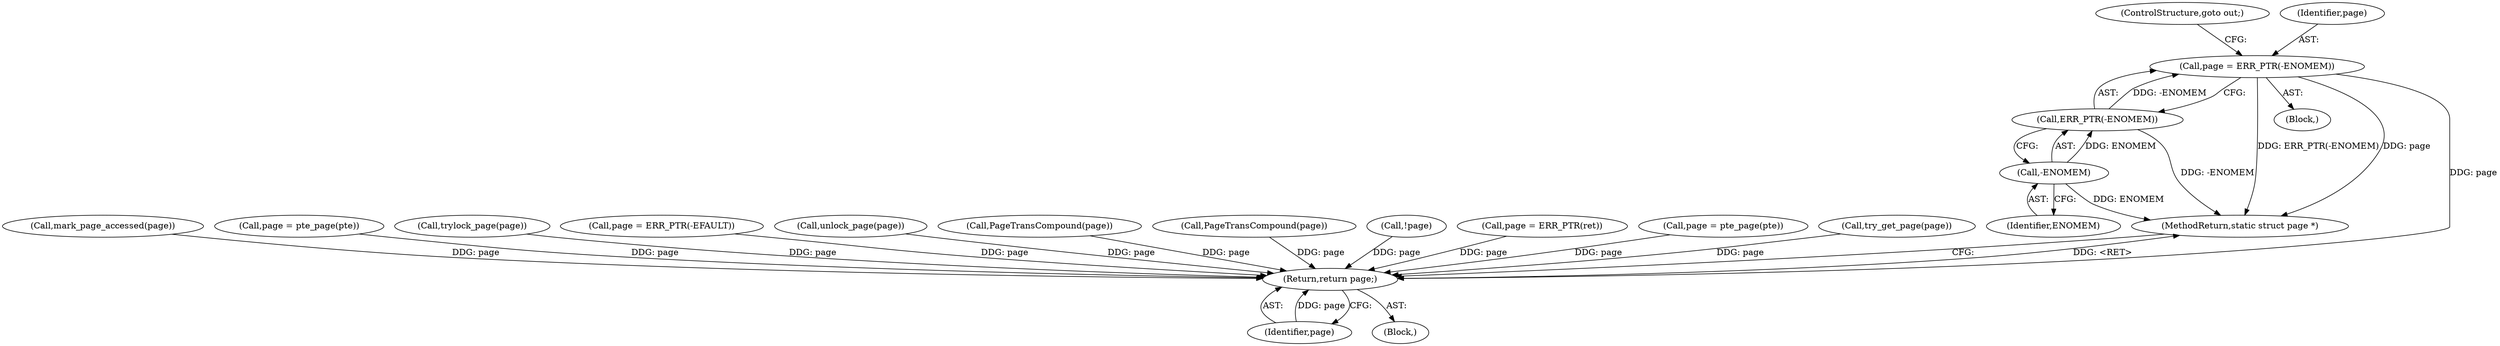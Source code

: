 digraph "0_linux_6b3a707736301c2128ca85ce85fb13f60b5e350a_4@pointer" {
"1000320" [label="(Call,page = ERR_PTR(-ENOMEM))"];
"1000322" [label="(Call,ERR_PTR(-ENOMEM))"];
"1000323" [label="(Call,-ENOMEM)"];
"1000379" [label="(Return,return page;)"];
"1000325" [label="(ControlStructure,goto out;)"];
"1000321" [label="(Identifier,page)"];
"1000319" [label="(Block,)"];
"1000345" [label="(Call,mark_page_accessed(page))"];
"1000232" [label="(Call,page = pte_page(pte))"];
"1000367" [label="(Call,trylock_page(page))"];
"1000249" [label="(Call,page = ERR_PTR(-EFAULT))"];
"1000373" [label="(Call,unlock_page(page))"];
"1000380" [label="(Identifier,page)"];
"1000284" [label="(Call,PageTransCompound(page))"];
"1000323" [label="(Call,-ENOMEM)"];
"1000359" [label="(Call,PageTransCompound(page))"];
"1000320" [label="(Call,page = ERR_PTR(-ENOMEM))"];
"1000322" [label="(Call,ERR_PTR(-ENOMEM))"];
"1000241" [label="(Call,!page)"];
"1000274" [label="(Call,page = ERR_PTR(ret))"];
"1000114" [label="(Block,)"];
"1000260" [label="(Call,page = pte_page(pte))"];
"1000317" [label="(Call,try_get_page(page))"];
"1000395" [label="(MethodReturn,static struct page *)"];
"1000379" [label="(Return,return page;)"];
"1000324" [label="(Identifier,ENOMEM)"];
"1000320" -> "1000319"  [label="AST: "];
"1000320" -> "1000322"  [label="CFG: "];
"1000321" -> "1000320"  [label="AST: "];
"1000322" -> "1000320"  [label="AST: "];
"1000325" -> "1000320"  [label="CFG: "];
"1000320" -> "1000395"  [label="DDG: ERR_PTR(-ENOMEM)"];
"1000320" -> "1000395"  [label="DDG: page"];
"1000322" -> "1000320"  [label="DDG: -ENOMEM"];
"1000320" -> "1000379"  [label="DDG: page"];
"1000322" -> "1000323"  [label="CFG: "];
"1000323" -> "1000322"  [label="AST: "];
"1000322" -> "1000395"  [label="DDG: -ENOMEM"];
"1000323" -> "1000322"  [label="DDG: ENOMEM"];
"1000323" -> "1000324"  [label="CFG: "];
"1000324" -> "1000323"  [label="AST: "];
"1000323" -> "1000395"  [label="DDG: ENOMEM"];
"1000379" -> "1000114"  [label="AST: "];
"1000379" -> "1000380"  [label="CFG: "];
"1000380" -> "1000379"  [label="AST: "];
"1000395" -> "1000379"  [label="CFG: "];
"1000379" -> "1000395"  [label="DDG: <RET>"];
"1000380" -> "1000379"  [label="DDG: page"];
"1000284" -> "1000379"  [label="DDG: page"];
"1000317" -> "1000379"  [label="DDG: page"];
"1000367" -> "1000379"  [label="DDG: page"];
"1000359" -> "1000379"  [label="DDG: page"];
"1000241" -> "1000379"  [label="DDG: page"];
"1000373" -> "1000379"  [label="DDG: page"];
"1000274" -> "1000379"  [label="DDG: page"];
"1000232" -> "1000379"  [label="DDG: page"];
"1000260" -> "1000379"  [label="DDG: page"];
"1000249" -> "1000379"  [label="DDG: page"];
"1000345" -> "1000379"  [label="DDG: page"];
}
